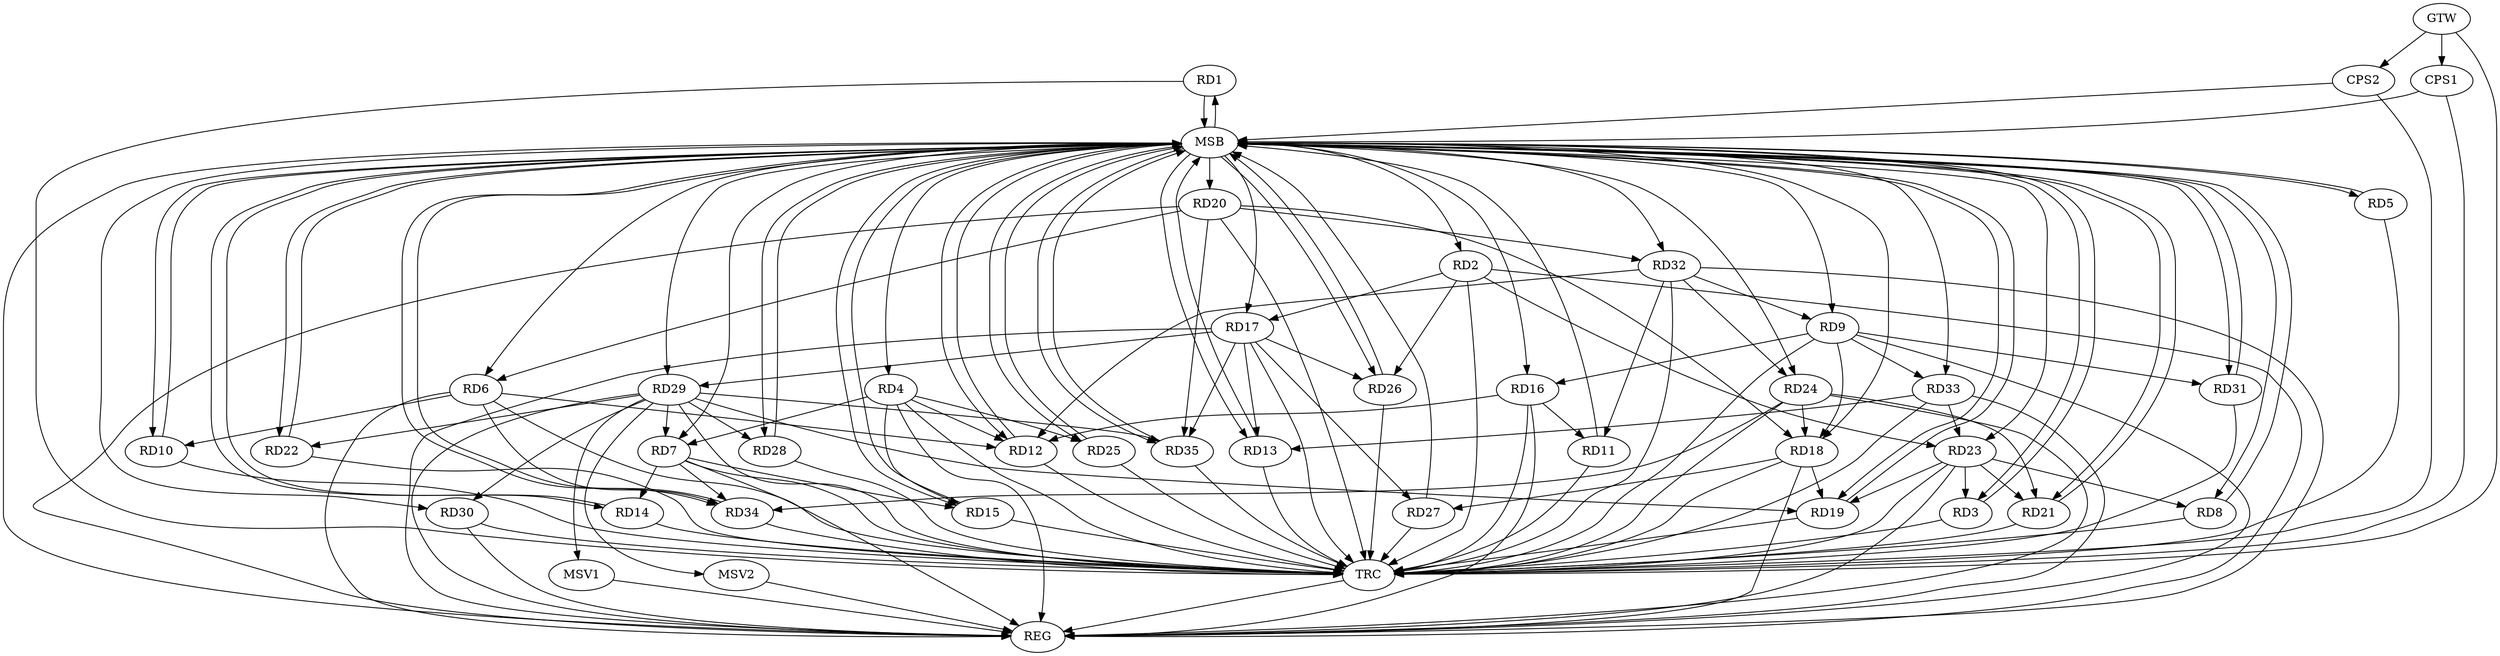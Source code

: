strict digraph G {
  RD1 [ label="RD1" ];
  RD2 [ label="RD2" ];
  RD3 [ label="RD3" ];
  RD4 [ label="RD4" ];
  RD5 [ label="RD5" ];
  RD6 [ label="RD6" ];
  RD7 [ label="RD7" ];
  RD8 [ label="RD8" ];
  RD9 [ label="RD9" ];
  RD10 [ label="RD10" ];
  RD11 [ label="RD11" ];
  RD12 [ label="RD12" ];
  RD13 [ label="RD13" ];
  RD14 [ label="RD14" ];
  RD15 [ label="RD15" ];
  RD16 [ label="RD16" ];
  RD17 [ label="RD17" ];
  RD18 [ label="RD18" ];
  RD19 [ label="RD19" ];
  RD20 [ label="RD20" ];
  RD21 [ label="RD21" ];
  RD22 [ label="RD22" ];
  RD23 [ label="RD23" ];
  RD24 [ label="RD24" ];
  RD25 [ label="RD25" ];
  RD26 [ label="RD26" ];
  RD27 [ label="RD27" ];
  RD28 [ label="RD28" ];
  RD29 [ label="RD29" ];
  RD30 [ label="RD30" ];
  RD31 [ label="RD31" ];
  RD32 [ label="RD32" ];
  RD33 [ label="RD33" ];
  RD34 [ label="RD34" ];
  RD35 [ label="RD35" ];
  CPS1 [ label="CPS1" ];
  CPS2 [ label="CPS2" ];
  GTW [ label="GTW" ];
  REG [ label="REG" ];
  MSB [ label="MSB" ];
  TRC [ label="TRC" ];
  MSV1 [ label="MSV1" ];
  MSV2 [ label="MSV2" ];
  RD2 -> RD17;
  RD2 -> RD23;
  RD2 -> RD26;
  RD23 -> RD3;
  RD4 -> RD7;
  RD4 -> RD12;
  RD4 -> RD15;
  RD4 -> RD25;
  RD6 -> RD10;
  RD6 -> RD12;
  RD20 -> RD6;
  RD6 -> RD34;
  RD7 -> RD14;
  RD7 -> RD15;
  RD29 -> RD7;
  RD7 -> RD34;
  RD23 -> RD8;
  RD9 -> RD16;
  RD9 -> RD18;
  RD9 -> RD31;
  RD32 -> RD9;
  RD9 -> RD33;
  RD16 -> RD11;
  RD32 -> RD11;
  RD16 -> RD12;
  RD32 -> RD12;
  RD17 -> RD13;
  RD33 -> RD13;
  RD17 -> RD26;
  RD17 -> RD27;
  RD17 -> RD29;
  RD17 -> RD35;
  RD18 -> RD19;
  RD20 -> RD18;
  RD24 -> RD18;
  RD18 -> RD27;
  RD23 -> RD19;
  RD29 -> RD19;
  RD20 -> RD32;
  RD20 -> RD35;
  RD23 -> RD21;
  RD24 -> RD21;
  RD29 -> RD22;
  RD33 -> RD23;
  RD32 -> RD24;
  RD24 -> RD34;
  RD29 -> RD28;
  RD29 -> RD30;
  RD29 -> RD35;
  GTW -> CPS1;
  GTW -> CPS2;
  RD2 -> REG;
  RD4 -> REG;
  RD6 -> REG;
  RD7 -> REG;
  RD9 -> REG;
  RD16 -> REG;
  RD17 -> REG;
  RD18 -> REG;
  RD20 -> REG;
  RD23 -> REG;
  RD24 -> REG;
  RD29 -> REG;
  RD30 -> REG;
  RD32 -> REG;
  RD33 -> REG;
  RD1 -> MSB;
  MSB -> RD13;
  MSB -> RD14;
  MSB -> REG;
  RD3 -> MSB;
  MSB -> RD31;
  MSB -> RD32;
  MSB -> RD35;
  RD5 -> MSB;
  MSB -> RD6;
  MSB -> RD12;
  MSB -> RD18;
  MSB -> RD22;
  RD8 -> MSB;
  RD10 -> MSB;
  MSB -> RD9;
  RD11 -> MSB;
  MSB -> RD5;
  MSB -> RD17;
  MSB -> RD24;
  MSB -> RD33;
  RD12 -> MSB;
  MSB -> RD10;
  MSB -> RD28;
  RD13 -> MSB;
  MSB -> RD21;
  RD14 -> MSB;
  MSB -> RD15;
  MSB -> RD20;
  MSB -> RD23;
  RD15 -> MSB;
  MSB -> RD4;
  MSB -> RD25;
  MSB -> RD30;
  RD19 -> MSB;
  MSB -> RD34;
  RD21 -> MSB;
  MSB -> RD7;
  MSB -> RD8;
  MSB -> RD19;
  RD22 -> MSB;
  MSB -> RD2;
  RD25 -> MSB;
  MSB -> RD3;
  RD26 -> MSB;
  RD27 -> MSB;
  MSB -> RD16;
  RD28 -> MSB;
  RD31 -> MSB;
  RD34 -> MSB;
  MSB -> RD1;
  RD35 -> MSB;
  MSB -> RD26;
  CPS1 -> MSB;
  MSB -> RD29;
  CPS2 -> MSB;
  RD1 -> TRC;
  RD2 -> TRC;
  RD3 -> TRC;
  RD4 -> TRC;
  RD5 -> TRC;
  RD6 -> TRC;
  RD7 -> TRC;
  RD8 -> TRC;
  RD9 -> TRC;
  RD10 -> TRC;
  RD11 -> TRC;
  RD12 -> TRC;
  RD13 -> TRC;
  RD14 -> TRC;
  RD15 -> TRC;
  RD16 -> TRC;
  RD17 -> TRC;
  RD18 -> TRC;
  RD19 -> TRC;
  RD20 -> TRC;
  RD21 -> TRC;
  RD22 -> TRC;
  RD23 -> TRC;
  RD24 -> TRC;
  RD25 -> TRC;
  RD26 -> TRC;
  RD27 -> TRC;
  RD28 -> TRC;
  RD29 -> TRC;
  RD30 -> TRC;
  RD31 -> TRC;
  RD32 -> TRC;
  RD33 -> TRC;
  RD34 -> TRC;
  RD35 -> TRC;
  CPS1 -> TRC;
  CPS2 -> TRC;
  GTW -> TRC;
  TRC -> REG;
  RD29 -> MSV1;
  MSV1 -> REG;
  RD29 -> MSV2;
  MSV2 -> REG;
}

